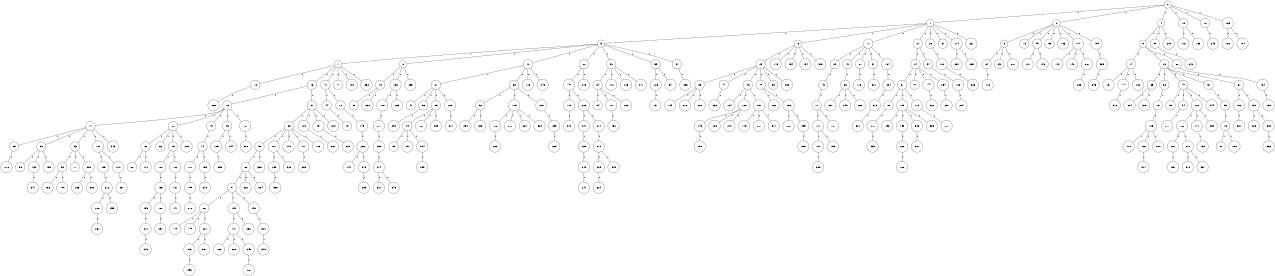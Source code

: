 graph G {
size="8.5,11;"
ratio = "expand;"
fixedsize="true;"
overlap="scale;"
node[shape=circle,width=.12,hight=.12,fontsize=12]
edge[fontsize=12]

0[label=" 0" color=black, pos="0.42032416,0.98170097!"];
1[label=" 1" color=black, pos="2.4263272,1.6473061!"];
2[label=" 2" color=black, pos="2.168711,2.1608999!"];
3[label=" 3" color=black, pos="0.020751462,0.61332257!"];
4[label=" 4" color=black, pos="2.9289259,2.3295149!"];
5[label=" 5" color=black, pos="2.588797,2.3842612!"];
6[label=" 6" color=black, pos="2.6407913,2.9714113!"];
7[label=" 7" color=black, pos="2.8451055,2.0498278!"];
8[label=" 8" color=black, pos="1.3853516,2.5658826!"];
9[label=" 9" color=black, pos="2.9327771,1.0204679!"];
10[label=" 10" color=black, pos="2.22977,1.4220122!"];
11[label=" 11" color=black, pos="2.9053485,2.7855716!"];
12[label=" 12" color=black, pos="1.1833561,1.8418395!"];
13[label=" 13" color=black, pos="2.3486605,0.096855004!"];
14[label=" 14" color=black, pos="2.2477585,0.70308468!"];
15[label=" 15" color=black, pos="2.6411281,2.3582937!"];
16[label=" 16" color=black, pos="1.7844413,1.8381585!"];
17[label=" 17" color=black, pos="1.1373651,2.8187064!"];
18[label=" 18" color=black, pos="0.039994092,0.6176566!"];
19[label=" 19" color=black, pos="0.27605334,2.7796169!"];
20[label=" 20" color=black, pos="1.5183147,1.2315626!"];
21[label=" 21" color=black, pos="0.84755711,2.856427!"];
22[label=" 22" color=black, pos="2.396684,2.1881797!"];
23[label=" 23" color=black, pos="1.3124242,0.064291765!"];
24[label=" 24" color=black, pos="1.4706498,1.8140838!"];
25[label=" 25" color=black, pos="1.7610766,1.97515!"];
26[label=" 26" color=black, pos="2.8735088,2.7464133!"];
27[label=" 27" color=black, pos="1.9960348,2.6089716!"];
28[label=" 28" color=black, pos="0.14748655,0.38132469!"];
29[label=" 29" color=black, pos="2.1689518,1.0903593!"];
30[label=" 30" color=black, pos="0.79726337,1.6034478!"];
31[label=" 31" color=black, pos="0.82501249,0.20655303!"];
32[label=" 32" color=black, pos="0.57018983,0.90367716!"];
33[label=" 33" color=black, pos="0.65342707,1.1323371!"];
34[label=" 34" color=black, pos="1.4716337,1.676498!"];
35[label=" 35" color=black, pos="0.40478055,1.982018!"];
36[label=" 36" color=black, pos="2.1260038,2.5473107!"];
37[label=" 37" color=black, pos="1.6010943,1.8605914!"];
38[label=" 38" color=black, pos="0.91620909,1.5080453!"];
39[label=" 39" color=black, pos="1.1317787,0.036883857!"];
40[label=" 40" color=black, pos="2.7352351,1.033235!"];
41[label=" 41" color=black, pos="0.81938817,2.9155981!"];
42[label=" 42" color=black, pos="1.0443225,0.75869039!"];
43[label=" 43" color=black, pos="1.8775657,0.0013701604!"];
44[label=" 44" color=black, pos="0.10405102,0.29852506!"];
45[label=" 45" color=black, pos="1.186351,1.1035031!"];
46[label=" 46" color=black, pos="0.62315559,2.8437816!"];
47[label=" 47" color=black, pos="0.32614663,2.4569029!"];
48[label=" 48" color=black, pos="1.8212265,1.450044!"];
49[label=" 49" color=black, pos="1.65571,1.9316366!"];
50[label=" 50" color=black, pos="1.9577381,1.1491356!"];
51[label=" 51" color=black, pos="2.4310353,2.8388733!"];
52[label=" 52" color=black, pos="2.6991867,1.2402317!"];
53[label=" 53" color=black, pos="0.29651476,2.9880977!"];
54[label=" 54" color=black, pos="1.9552831,1.6746047!"];
55[label=" 55" color=black, pos="1.7125448,0.34281153!"];
56[label=" 56" color=black, pos="1.6216455,2.174386!"];
57[label=" 57" color=black, pos="1.1584976,1.9773881!"];
58[label=" 58" color=black, pos="0.79634948,1.9515396!"];
59[label=" 59" color=black, pos="2.2770295,2.7624711!"];
60[label=" 60" color=black, pos="1.9278112,0.86175378!"];
61[label=" 61" color=black, pos="0.34643761,0.14399626!"];
62[label=" 62" color=black, pos="2.6817308,2.5831505!"];
63[label=" 63" color=black, pos="2.9501085,1.9280469!"];
64[label=" 64" color=black, pos="2.7188175,2.8491095!"];
65[label=" 65" color=black, pos="1.2084554,1.9935509!"];
66[label=" 66" color=black, pos="2.9530212,2.2321897!"];
67[label=" 67" color=black, pos="2.7355032,2.2062668!"];
68[label=" 68" color=black, pos="0.99736368,0.88764033!"];
69[label=" 69" color=black, pos="0.9178721,0.64552202!"];
70[label=" 70" color=black, pos="0.85023752,1.9938785!"];
71[label=" 71" color=black, pos="2.1546345,2.3721!"];
72[label=" 72" color=black, pos="1.0243584,0.75076717!"];
73[label=" 73" color=black, pos="1.0477071,2.2376187!"];
74[label=" 74" color=black, pos="0.68940846,2.230779!"];
75[label=" 75" color=black, pos="2.4644693,1.0882261!"];
76[label=" 76" color=black, pos="1.5050664,0.80563422!"];
77[label=" 77" color=black, pos="1.007503,1.0225414!"];
78[label=" 78" color=black, pos="1.6798287,2.6580866!"];
79[label=" 79" color=black, pos="1.9383454,2.7079153!"];
80[label=" 80" color=black, pos="2.2513961,2.1955176!"];
81[label=" 81" color=black, pos="1.2030005,0.29983143!"];
82[label=" 82" color=black, pos="1.9029447,2.3173207!"];
83[label=" 83" color=black, pos="2.9676563,0.82924689!"];
84[label=" 84" color=black, pos="1.3814132,0.89566123!"];
85[label=" 85" color=black, pos="1.0860374,1.2466568!"];
86[label=" 86" color=black, pos="0.93462265,0.60032937!"];
87[label=" 87" color=black, pos="1.9349299,2.8356719!"];
88[label=" 88" color=black, pos="2.7669272,0.48542908!"];
89[label=" 89" color=black, pos="1.4643258,0.86233664!"];
90[label=" 90" color=black, pos="0.31587095,1.7346844!"];
91[label=" 91" color=black, pos="1.5852041,1.7562499!"];
92[label=" 92" color=black, pos="2.1988124,0.35553355!"];
93[label=" 93" color=black, pos="2.5701138,1.0507159!"];
94[label=" 94" color=black, pos="1.5069337,1.3777045!"];
95[label=" 95" color=black, pos="0.95928994,2.6281895!"];
96[label=" 96" color=black, pos="0.24456591,0.69614475!"];
97[label=" 97" color=black, pos="2.8988791,2.0761622!"];
98[label=" 98" color=black, pos="0.73813869,0.49827726!"];
99[label=" 99" color=black, pos="2.3747779,0.2899601!"];
100[label=" 100" color=black, pos="1.9064383,0.85844016!"];
101[label=" 101" color=black, pos="1.247684,0.98128853!"];
102[label=" 102" color=black, pos="1.5602013,1.1964812!"];
103[label=" 103" color=black, pos="2.5723695,1.2457083!"];
104[label=" 104" color=black, pos="1.9382893,2.5258271!"];
105[label=" 105" color=black, pos="0.50033447,2.0519185!"];
106[label=" 106" color=black, pos="0.41283585,2.5618159!"];
107[label=" 107" color=black, pos="1.8047229,2.3612041!"];
108[label=" 108" color=black, pos="2.4972697,0.18771327!"];
109[label=" 109" color=black, pos="0.12880037,2.4995713!"];
110[label=" 110" color=black, pos="0.52799487,2.2084929!"];
111[label=" 111" color=black, pos="0.52072326,1.9172998!"];
112[label=" 112" color=black, pos="1.3960544,1.296181!"];
113[label=" 113" color=black, pos="2.0451161,1.134862!"];
114[label=" 114" color=black, pos="1.8982952,0.24556572!"];
115[label=" 115" color=black, pos="2.548454,0.41417928!"];
116[label=" 116" color=black, pos="2.8264142,0.79067738!"];
117[label=" 117" color=black, pos="2.7708944,2.6442162!"];
118[label=" 118" color=black, pos="1.9863013,0.39925359!"];
119[label=" 119" color=black, pos="0.30691044,2.9660371!"];
120[label=" 120" color=black, pos="2.7596802,0.59935362!"];
121[label=" 121" color=black, pos="0.61031754,1.2627483!"];
122[label=" 122" color=black, pos="1.4308936,1.2116308!"];
123[label=" 123" color=black, pos="1.1150838,0.025071234!"];
124[label=" 124" color=black, pos="2.2277027,0.89671258!"];
125[label=" 125" color=black, pos="2.1059973,2.2974862!"];
126[label=" 126" color=black, pos="2.393638,1.5993231!"];
127[label=" 127" color=black, pos="2.0132932,1.4035132!"];
128[label=" 128" color=black, pos="0.82757824,0.57776971!"];
129[label=" 129" color=black, pos="0.73708244,2.9465085!"];
130[label=" 130" color=black, pos="0.34883193,1.1473235!"];
131[label=" 131" color=black, pos="0.78394943,0.40541381!"];
132[label=" 132" color=black, pos="1.9881434,2.0102491!"];
133[label=" 133" color=black, pos="2.8430552,2.1864393!"];
134[label=" 134" color=black, pos="0.0044751498,0.93724159!"];
135[label=" 135" color=black, pos="2.3511225,0.79074174!"];
136[label=" 136" color=black, pos="0.34362162,2.6165965!"];
137[label=" 137" color=black, pos="1.2090294,0.24868005!"];
138[label=" 138" color=black, pos="2.7212444,0.021777117!"];
139[label=" 139" color=black, pos="1.5683984,2.5168459!"];
140[label=" 140" color=black, pos="1.7293173,0.65068243!"];
141[label=" 141" color=black, pos="2.8348303,1.8090657!"];
142[label=" 142" color=black, pos="1.6228841,1.8570738!"];
143[label=" 143" color=black, pos="1.0870621,2.1527074!"];
144[label=" 144" color=black, pos="1.016327,0.51138774!"];
145[label=" 145" color=black, pos="2.332409,2.7832177!"];
146[label=" 146" color=black, pos="0.15607137,1.5588472!"];
147[label=" 147" color=black, pos="0.23218577,2.2810115!"];
148[label=" 148" color=black, pos="2.6027881,0.53387561!"];
149[label=" 149" color=black, pos="2.7688156,0.2769239!"];
150[label=" 150" color=black, pos="2.0892486,0.36570626!"];
151[label=" 151" color=black, pos="0.78181326,0.60699433!"];
152[label=" 152" color=black, pos="1.2877175,2.0234966!"];
153[label=" 153" color=black, pos="2.8784499,0.67377988!"];
154[label=" 154" color=black, pos="1.6117092,1.758991!"];
155[label=" 155" color=black, pos="0.30832017,2.8053981!"];
156[label=" 156" color=black, pos="0.97169631,2.3487267!"];
157[label=" 157" color=black, pos="0.68221499,1.1322116!"];
158[label=" 158" color=black, pos="1.7596483,1.9477742!"];
159[label=" 159" color=black, pos="2.0163315,1.3396018!"];
160[label=" 160" color=black, pos="0.6731506,2.9241755!"];
161[label=" 161" color=black, pos="2.1698128,2.5861217!"];
162[label=" 162" color=black, pos="2.8305825,2.625417!"];
163[label=" 163" color=black, pos="0.38511506,0.050010907!"];
164[label=" 164" color=black, pos="0.77008881,1.0973233!"];
165[label=" 165" color=black, pos="1.0243882,1.2237674!"];
166[label=" 166" color=black, pos="0.72745272,1.3254981!"];
167[label=" 167" color=black, pos="2.7263101,0.047833195!"];
168[label=" 168" color=black, pos="0.028198382,2.9510611!"];
169[label=" 169" color=black, pos="0.56996411,1.9795333!"];
170[label=" 170" color=black, pos="0.88229547,2.5394492!"];
171[label=" 171" color=black, pos="0.035765436,2.6242219!"];
172[label=" 172" color=black, pos="0.98819773,0.25815805!"];
173[label=" 173" color=black, pos="2.9510801,2.7966225!"];
174[label=" 174" color=black, pos="0.65346696,2.422317!"];
175[label=" 175" color=black, pos="2.7872205,1.7792377!"];
176[label=" 176" color=black, pos="0.44215888,2.0134301!"];
177[label=" 177" color=black, pos="2.2674817,1.4126696!"];
178[label=" 178" color=black, pos="1.5979137,1.4171877!"];
179[label=" 179" color=black, pos="1.5415789,0.43953334!"];
180[label=" 180" color=black, pos="1.7629548,1.5423626!"];
181[label=" 181" color=black, pos="1.1796168,1.3925677!"];
182[label=" 182" color=black, pos="2.4611056,2.2128608!"];
183[label=" 183" color=black, pos="1.2850348,0.063744897!"];
184[label=" 184" color=black, pos="2.7223974,1.7393167!"];
185[label=" 185" color=black, pos="0.070138305,2.1396563!"];
186[label=" 186" color=black, pos="2.104105,1.301731!"];
187[label=" 187" color=black, pos="1.5982536,0.17546057!"];
188[label=" 188" color=black, pos="1.4389558,1.0752433!"];
189[label=" 189" color=black, pos="0.056808157,1.4516563!"];
190[label=" 190" color=black, pos="2.2826955,0.76623978!"];
191[label=" 191" color=black, pos="2.6566157,2.294924!"];
192[label=" 192" color=black, pos="1.9071596,1.3688922!"];
193[label=" 193" color=black, pos="0.18622693,1.6453499!"];
194[label=" 194" color=black, pos="1.0653924,0.9360159!"];
195[label=" 195" color=black, pos="0.68834533,1.0248544!"];
196[label=" 196" color=black, pos="0.8292996,1.7458736!"];
197[label=" 197" color=black, pos="1.5679086,1.4040215!"];
198[label=" 198" color=black, pos="0.86204708,2.4183345!"];
199[label=" 199" color=black, pos="0.0002459418,2.8976758!"];
200[label=" 200" color=black, pos="2.7474992,2.8847035!"];
201[label=" 201" color=black, pos="2.7751165,2.224058!"];
202[label=" 202" color=black, pos="2.4771344,2.5041549!"];
203[label=" 203" color=black, pos="2.2715504,2.2927808!"];
204[label=" 204" color=black, pos="0.62910703,1.9869578!"];
205[label=" 205" color=black, pos="2.2361844,2.0476197!"];
206[label=" 206" color=black, pos="2.5612405,0.61689422!"];
207[label=" 207" color=black, pos="2.1792127,1.4688921!"];
208[label=" 208" color=black, pos="0.78113802,1.8604379!"];
209[label=" 209" color=black, pos="1.883649,1.3967634!"];
210[label=" 210" color=black, pos="1.2445699,2.5262631!"];
211[label=" 211" color=black, pos="0.42992768,2.6169703!"];
212[label=" 212" color=black, pos="0.85769835,0.25605033!"];
213[label=" 213" color=black, pos="0.99490734,0.19211424!"];
214[label=" 214" color=black, pos="2.7696243,2.1176343!"];
215[label=" 215" color=black, pos="1.3235785,1.8755488!"];
216[label=" 216" color=black, pos="0.94012196,2.660971!"];
217[label=" 217" color=black, pos="1.8204826,2.1845544!"];
218[label=" 218" color=black, pos="2.9586527,2.5811728!"];
219[label=" 219" color=black, pos="1.5298614,0.44761509!"];
220[label=" 220" color=black, pos="1.8020712,2.4814425!"];
221[label=" 221" color=black, pos="0.0073354961,1.3531264!"];
222[label=" 222" color=black, pos="1.4825652,2.7257967!"];
223[label=" 223" color=black, pos="0.057287148,2.9108602!"];
224[label=" 224" color=black, pos="0.33733221,1.8211801!"];
225[label=" 225" color=black, pos="0.62956554,2.2228674!"];
226[label=" 226" color=black, pos="2.7165519,1.9767986!"];
227[label=" 227" color=black, pos="0.0021833861,0.63397299!"];
228[label=" 228" color=black, pos="0.12807914,1.6012332!"];
229[label=" 229" color=black, pos="0.78897217,2.9123744!"];
230[label=" 230" color=black, pos="1.4251204,0.077681015!"];
231[label=" 231" color=black, pos="0.23951666,0.47981664!"];
232[label=" 232" color=black, pos="1.5603724,1.7346637!"];
233[label=" 233" color=black, pos="2.3067312,2.7781561!"];
234[label=" 234" color=black, pos="2.7615714,1.2696964!"];
235[label=" 235" color=black, pos="2.1793685,2.5680094!"];
236[label=" 236" color=black, pos="1.0190848,0.44286226!"];
237[label=" 237" color=black, pos="0.12360216,2.0795944!"];
238[label=" 238" color=black, pos="0.99340782,1.0311301!"];
239[label=" 239" color=black, pos="1.1458166,2.8097734!"];
240[label=" 240" color=black, pos="1.8119434,2.8961268!"];
241[label=" 241" color=black, pos="1.5019682,1.1419577!"];
242[label=" 242" color=black, pos="1.4292377,1.0272943!"];
243[label=" 243" color=black, pos="1.3153235,1.9160538!"];
244[label=" 244" color=black, pos="1.7645462,2.1424653!"];
245[label=" 245" color=black, pos="0.71415277,0.43687094!"];
246[label=" 246" color=black, pos="0.37933501,1.9404851!"];
247[label=" 247" color=black, pos="1.9789477,2.2313405!"];
248[label=" 248" color=black, pos="0.29469552,1.9095658!"];
249[label=" 249" color=black, pos="0.80175024,1.0602033!"];
250[label=" 250" color=black, pos="1.4631776,0.83959417!"];
251[label=" 251" color=black, pos="1.6828013,0.11290935!"];
252[label=" 252" color=black, pos="2.1145641,2.335496!"];
253[label=" 253" color=black, pos="0.47743428,0.53627745!"];
254[label=" 254" color=black, pos="0.24036791,1.3819208!"];
255[label=" 255" color=black, pos="2.2270209,2.0102068!"];
256[label=" 256" color=black, pos="2.7407286,2.3183802!"];
257[label=" 257" color=black, pos="2.9712961,2.7734668!"];
258[label=" 258" color=black, pos="2.4660811,1.2129748!"];
259[label=" 259" color=black, pos="2.368709,2.59623!"];
260[label=" 260" color=black, pos="1.5812588,0.31198994!"];
261[label=" 261" color=black, pos="1.7040929,2.9154624!"];
262[label=" 262" color=black, pos="1.3250299,2.1637764!"];
263[label=" 263" color=black, pos="0.91064452,1.0737673!"];
264[label=" 264" color=black, pos="1.0937558,1.193852!"];
265[label=" 265" color=black, pos="2.770731,1.4995257!"];
266[label=" 266" color=black, pos="0.58037976,1.3856946!"];
267[label=" 267" color=black, pos="0.038384629,2.4323618!"];
268[label=" 268" color=black, pos="1.9136505,1.6783365!"];
269[label=" 269" color=black, pos="1.5926191,0.56220416!"];
270[label=" 270" color=black, pos="2.891182,1.4696999!"];
271[label=" 271" color=black, pos="2.8999638,0.45319969!"];
272[label=" 272" color=black, pos="1.9356146,1.0587716!"];
273[label=" 273" color=black, pos="2.6143705,2.9431577!"];
274[label=" 274" color=black, pos="0.27079778,0.14383895!"];
275[label=" 275" color=black, pos="0.31077686,0.92882583!"];
276[label=" 276" color=black, pos="0.32055252,0.84217077!"];
277[label=" 277" color=black, pos="0.20096114,0.8308207!"];
278[label=" 278" color=black, pos="2.1303555,1.8939697!"];
279[label=" 279" color=black, pos="2.8439877,0.024038961!"];
280[label=" 280" color=black, pos="1.9942211,0.48594801!"];
281[label=" 281" color=black, pos="0.64110787,0.80334174!"];
282[label=" 282" color=black, pos="1.757958,1.2210881!"];
283[label=" 283" color=black, pos="2.5233815,2.2931623!"];
284[label=" 284" color=black, pos="0.75707619,2.7571057!"];
285[label=" 285" color=black, pos="2.539708,0.0501805!"];
286[label=" 286" color=black, pos="1.8884469,0.7003828!"];
287[label=" 287" color=black, pos="0.29131964,0.51203704!"];
288[label=" 288" color=black, pos="1.8072323,2.8941322!"];
289[label=" 289" color=black, pos="1.4270908,1.3602458!"];
290[label=" 290" color=black, pos="2.6446547,1.2537837!"];
291[label=" 291" color=black, pos="0.73124778,2.0119701!"];
292[label=" 292" color=black, pos="1.6822791,1.4463613!"];
293[label=" 293" color=black, pos="0.35700212,0.89205055!"];
294[label=" 294" color=black, pos="1.440692,1.9778837!"];
295[label=" 295" color=black, pos="0.31685511,2.0175524!"];
296[label=" 296" color=black, pos="0.4879058,2.5724276!"];
297[label=" 297" color=black, pos="2.6091586,1.1000454!"];
298[label=" 298" color=black, pos="1.5140074,2.4218494!"];
299[label=" 299" color=black, pos="1.9007752,0.73357912!"];
300[label=" 300" color=black, pos="2.2028953,2.8050414!"];
301[label=" 301" color=black, pos="1.6764822,1.8053465!"];
302[label=" 302" color=black, pos="2.2895253,1.8491859!"];
303[label=" 303" color=black, pos="2.2731509,0.73046781!"];
304[label=" 304" color=black, pos="0.77842286,0.6760533!"];
305[label=" 305" color=black, pos="1.2355689,0.6413947!"];
306[label=" 306" color=black, pos="0.12992795,0.99483149!"];
307[label=" 307" color=black, pos="2.4970636,2.6137575!"];
308[label=" 308" color=black, pos="2.908351,2.2598563!"];
309[label=" 309" color=black, pos="1.1158907,0.70200746!"];
310[label=" 310" color=black, pos="1.8484329,1.0117963!"];
311[label=" 311" color=black, pos="2.4179316,2.8826405!"];
312[label=" 312" color=black, pos="2.0451596,2.5839359!"];
313[label=" 313" color=black, pos="2.3347926,2.0303049!"];
314[label=" 314" color=black, pos="1.2885747,1.4954237!"];
315[label=" 315" color=black, pos="0.75354698,2.4855972!"];
316[label=" 316" color=black, pos="1.52798,2.2467312!"];
317[label=" 317" color=black, pos="0.81065627,0.049286658!"];
318[label=" 318" color=black, pos="2.4999321,0.78067304!"];
319[label=" 319" color=black, pos="1.8033471,2.1142181!"];
320[label=" 320" color=black, pos="0.22200741,1.1292353!"];
321[label=" 321" color=black, pos="0.92348457,0.021520527!"];
322[label=" 322" color=black, pos="1.1846765,1.9976975!"];
323[label=" 323" color=black, pos="0.62612538,2.6001215!"];
324[label=" 324" color=black, pos="1.2287482,0.79797604!"];
325[label=" 325" color=black, pos="1.7955915,0.69849367!"];
326[label=" 326" color=black, pos="1.9083457,0.21338717!"];
327[label=" 327" color=black, pos="2.1424803,2.5601996!"];
328[label=" 328" color=black, pos="0.025759242,0.92128769!"];
329[label=" 329" color=black, pos="2.848975,2.161303!"];
330[label=" 330" color=black, pos="0.45975244,0.97187508!"];
331[label=" 331" color=black, pos="2.6422953,0.23998317!"];
332[label=" 332" color=black, pos="2.4188494,0.91044792!"];
333[label=" 333" color=black, pos="0.88522191,2.5099644!"];
334[label=" 334" color=black, pos="2.0881083,2.5052604!"];
335[label=" 335" color=black, pos="2.0509568,0.59507629!"];
336[label=" 336" color=black, pos="0.75489488,0.025959862!"];
337[label=" 337" color=black, pos="2.4591722,1.6375215!"];
338[label=" 338" color=black, pos="0.34626347,0.0048024491!"];
339[label=" 339" color=black, pos="0.18139316,2.8596022!"];
340[label=" 340" color=black, pos="0.28274483,1.8146834!"];
341[label=" 341" color=black, pos="1.3789917,0.96153435!"];
342[label=" 342" color=black, pos="2.0479993,1.6976886!"];
343[label=" 343" color=black, pos="0.53225479,1.1756722!"];
344[label=" 344" color=black, pos="0.80912887,2.8910196!"];
345[label=" 345" color=black, pos="1.3888949,2.1872257!"];
346[label=" 346" color=black, pos="1.1379376,0.72371715!"];
347[label=" 347" color=black, pos="0.43681376,1.9195733!"];
348[label=" 348" color=black, pos="0.35336946,0.88752534!"];
349[label=" 349" color=black, pos="1.0589044,0.19946119!"];
0--1[label="1"]
0--2[label="1"]
0--4[label="1"]
0--18[label="1"]
0--78[label="1"]
0--169[label="1"]
1--5[label="1"]
1--6[label="1"]
1--11[label="1"]
1--21[label="1"]
1--28[label="1"]
1--37[label="1"]
1--114[label="1"]
1--261[label="1"]
2--3[label="1"]
2--15[label="1"]
2--45[label="1"]
2--59[label="1"]
2--103[label="1"]
2--104[label="1"]
2--185[label="1"]
3--64[label="1"]
3--99[label="1"]
3--221[label="1"]
4--9[label="1"]
4--95[label="1"]
4--279[label="1"]
5--7[label="1"]
5--8[label="1"]
5--10[label="1"]
5--20[label="1"]
5--30[label="1"]
5--55[label="1"]
5--57[label="1"]
6--23[label="1"]
6--119[label="1"]
6--154[label="1"]
6--194[label="1"]
6--315[label="1"]
7--12[label="1"]
7--13[label="1"]
7--41[label="1"]
7--70[label="1"]
7--182[label="1"]
7--338[label="1"]
8--19[label="1"]
8--163[label="1"]
8--255[label="1"]
9--14[label="1"]
9--22[label="1"]
9--82[label="1"]
10--27[label="1"]
10--69[label="1"]
10--113[label="1"]
10--248[label="1"]
11--29[label="1"]
11--42[label="1"]
11--87[label="1"]
11--97[label="1"]
11--164[label="1"]
12--280[label="1"]
13--16[label="1"]
13--31[label="1"]
14--161[label="1"]
14--174[label="1"]
14--202[label="1"]
16--17[label="1"]
16--26[label="1"]
16--73[label="1"]
16--83[label="1"]
16--181[label="1"]
17--25[label="1"]
17--32[label="1"]
17--33[label="1"]
17--157[label="1"]
17--343[label="1"]
18--118[label="1"]
18--139[label="1"]
19--98[label="1"]
19--230[label="1"]
20--150[label="1"]
20--213[label="1"]
21--24[label="1"]
21--54[label="1"]
22--35[label="1"]
22--38[label="1"]
22--49[label="1"]
22--51[label="1"]
22--67[label="1"]
23--39[label="1"]
23--40[label="1"]
23--46[label="1"]
23--89[label="1"]
23--93[label="1"]
23--238[label="1"]
24--61[label="1"]
24--90[label="1"]
24--144[label="1"]
24--254[label="1"]
25--276[label="1"]
26--60[label="1"]
26--66[label="1"]
26--75[label="1"]
26--208[label="1"]
27--47[label="1"]
27--56[label="1"]
27--65[label="1"]
27--205[label="1"]
28--108[label="1"]
29--43[label="1"]
30--34[label="1"]
30--172[label="1"]
30--215[label="1"]
30--271[label="1"]
31--36[label="1"]
31--122[label="1"]
31--191[label="1"]
31--342[label="1"]
32--96[label="1"]
32--132[label="1"]
32--158[label="1"]
33--52[label="1"]
33--77[label="1"]
33--209[label="1"]
34--84[label="1"]
34--117[label="1"]
34--206[label="1"]
35--224[label="1"]
35--318[label="1"]
36--50[label="1"]
36--107[label="1"]
36--140[label="1"]
36--177[label="1"]
36--183[label="1"]
38--79[label="1"]
39--145[label="1"]
39--216[label="1"]
39--220[label="1"]
40--236[label="1"]
41--44[label="1"]
41--72[label="1"]
42--63[label="1"]
43--71[label="1"]
44--48[label="1"]
45--121[label="1"]
45--146[label="1"]
46--124[label="1"]
46--128[label="1"]
46--151[label="1"]
49--58[label="1"]
49--94[label="1"]
49--120[label="1"]
49--344[label="1"]
50--68[label="1"]
50--326[label="1"]
51--53[label="1"]
52--156[label="1"]
52--188[label="1"]
53--76[label="1"]
54--106[label="1"]
55--123[label="1"]
55--341[label="1"]
56--292[label="1"]
57--256[label="1"]
60--62[label="1"]
60--112[label="1"]
61--88[label="1"]
61--155[label="1"]
61--173[label="1"]
63--237[label="1"]
63--249[label="1"]
63--268[label="1"]
64--116[label="1"]
65--80[label="1"]
65--167[label="1"]
65--298[label="1"]
67--136[label="1"]
67--195[label="1"]
68--81[label="1"]
68--282[label="1"]
68--304[label="1"]
69--92[label="1"]
69--115[label="1"]
69--219[label="1"]
71--111[label="1"]
71--187[label="1"]
72--179[label="1"]
73--74[label="1"]
74--101[label="1"]
74--153[label="1"]
75--100[label="1"]
75--102[label="1"]
76--91[label="1"]
76--288[label="1"]
78--243[label="1"]
79--105[label="1"]
80--85[label="1"]
80--197[label="1"]
80--294[label="1"]
81--86[label="1"]
81--129[label="1"]
81--130[label="1"]
82--134[label="1"]
83--125[label="1"]
83--244[label="1"]
86--109[label="1"]
86--149[label="1"]
86--227[label="1"]
87--176[label="1"]
88--272[label="1"]
89--162[label="1"]
89--196[label="1"]
92--250[label="1"]
92--323[label="1"]
94--277[label="1"]
95--273[label="1"]
97--301[label="1"]
100--133[label="1"]
101--159[label="1"]
102--127[label="1"]
104--142[label="1"]
104--148[label="1"]
104--281[label="1"]
105--110[label="1"]
105--166[label="1"]
105--290[label="1"]
106--264[label="1"]
107--285[label="1"]
107--320[label="1"]
108--306[label="1"]
111--137[label="1"]
111--199[label="1"]
114--232[label="1"]
114--265[label="1"]
115--126[label="1"]
115--200[label="1"]
115--234[label="1"]
115--328[label="1"]
117--152[label="1"]
120--168[label="1"]
120--171[label="1"]
120--258[label="1"]
122--231[label="1"]
123--131[label="1"]
125--235[label="1"]
126--222[label="1"]
127--147[label="1"]
128--143[label="1"]
128--186[label="1"]
128--240[label="1"]
129--141[label="1"]
129--252[label="1"]
130--300[label="1"]
132--347[label="1"]
133--135[label="1"]
133--160[label="1"]
134--138[label="1"]
135--270[label="1"]
136--334[label="1"]
137--308[label="1"]
141--165[label="1"]
141--225[label="1"]
141--245[label="1"]
143--190[label="1"]
144--322[label="1"]
150--170[label="1"]
150--203[label="1"]
151--175[label="1"]
151--287[label="1"]
151--317[label="1"]
153--319[label="1"]
155--193[label="1"]
155--198[label="1"]
155--303[label="1"]
155--333[label="1"]
157--189[label="1"]
157--210[label="1"]
159--278[label="1"]
160--297[label="1"]
163--178[label="1"]
163--263[label="1"]
164--284[label="1"]
166--314[label="1"]
168--207[label="1"]
168--211[label="1"]
169--180[label="1"]
169--184[label="1"]
170--310[label="1"]
171--192[label="1"]
173--201[label="1"]
174--316[label="1"]
177--269[label="1"]
178--217[label="1"]
179--226[label="1"]
181--302[label="1"]
185--339[label="1"]
189--212[label="1"]
191--325[label="1"]
195--223[label="1"]
195--309[label="1"]
196--260[label="1"]
196--295[label="1"]
198--266[label="1"]
203--204[label="1"]
203--214[label="1"]
204--239[label="1"]
205--311[label="1"]
207--251[label="1"]
209--233[label="1"]
209--330[label="1"]
210--257[label="1"]
211--312[label="1"]
211--337[label="1"]
212--228[label="1"]
212--259[label="1"]
214--218[label="1"]
217--253[label="1"]
218--229[label="1"]
218--349[label="1"]
219--293[label="1"]
226--241[label="1"]
226--275[label="1"]
227--242[label="1"]
227--331[label="1"]
228--267[label="1"]
229--324[label="1"]
239--246[label="1"]
242--296[label="1"]
245--262[label="1"]
246--247[label="1"]
253--274[label="1"]
254--291[label="1"]
266--286[label="1"]
270--346[label="1"]
272--335[label="1"]
274--327[label="1"]
274--348[label="1"]
275--289[label="1"]
281--283[label="1"]
284--313[label="1"]
285--336[label="1"]
293--329[label="1"]
294--299[label="1"]
295--305[label="1"]
300--340[label="1"]
303--307[label="1"]
309--332[label="1"]
313--321[label="1"]
339--345[label="1"]

}
